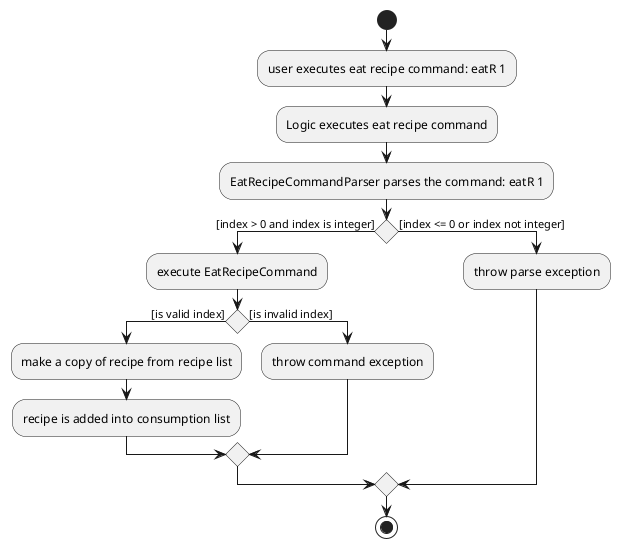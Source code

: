@startuml
start
:user executes eat recipe command: eatR 1;
:Logic executes eat recipe command;
:EatRecipeCommandParser parses the command: eatR 1;

if () then ([index > 0 and index is integer])
:execute EatRecipeCommand;

        if () then ([is valid index])
        :make a copy of recipe from recipe list;
        :recipe is added into consumption list;

        else ([is invalid index])
        :throw command exception;

        endif

else ([index <= 0 or index not integer])
    :throw parse exception;

endif
stop

@enduml
